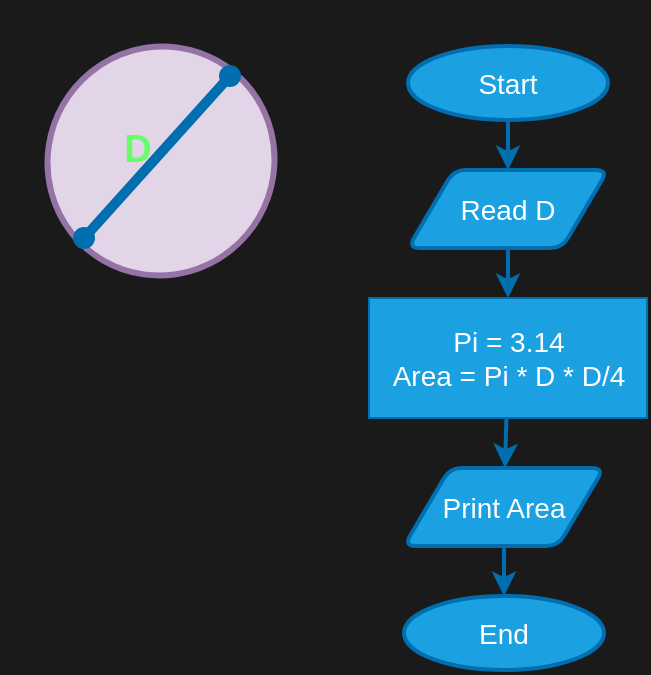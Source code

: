 <mxfile>
    <diagram id="hCPyeL4QNapye9wZkZne" name="Page-1">
        <mxGraphModel dx="608" dy="351" grid="0" gridSize="10" guides="1" tooltips="1" connect="1" arrows="1" fold="1" page="1" pageScale="1" pageWidth="850" pageHeight="1100" background="#1A1A1A" math="0" shadow="0">
            <root>
                <mxCell id="0"/>
                <mxCell id="1" parent="0"/>
                <mxCell id="8" value="" style="edgeStyle=none;html=1;fontSize=14;strokeWidth=2;fillColor=#1ba1e2;strokeColor=#006EAF;" edge="1" parent="1" source="6" target="7">
                    <mxGeometry relative="1" as="geometry"/>
                </mxCell>
                <mxCell id="6" value="&lt;font style=&quot;font-size: 14px;&quot;&gt;Start&lt;/font&gt;" style="strokeWidth=2;html=1;shape=mxgraph.flowchart.start_1;whiteSpace=wrap;fillColor=#1ba1e2;fontColor=#ffffff;strokeColor=#006EAF;" vertex="1" parent="1">
                    <mxGeometry x="265" y="25" width="100" height="37" as="geometry"/>
                </mxCell>
                <mxCell id="13" value="" style="edgeStyle=none;html=1;strokeWidth=2;fontSize=14;fillColor=#1ba1e2;strokeColor=#006EAF;" edge="1" parent="1" source="7" target="12">
                    <mxGeometry relative="1" as="geometry"/>
                </mxCell>
                <mxCell id="7" value="Read D" style="shape=parallelogram;html=1;strokeWidth=2;perimeter=parallelogramPerimeter;whiteSpace=wrap;rounded=1;arcSize=12;size=0.23;fontSize=14;fillColor=#1ba1e2;fontColor=#ffffff;strokeColor=#006EAF;" vertex="1" parent="1">
                    <mxGeometry x="265" y="87" width="100" height="39" as="geometry"/>
                </mxCell>
                <mxCell id="15" value="" style="edgeStyle=none;html=1;strokeWidth=2;fontSize=14;fillColor=#1ba1e2;strokeColor=#006EAF;" edge="1" parent="1" source="12" target="14">
                    <mxGeometry relative="1" as="geometry"/>
                </mxCell>
                <mxCell id="12" value="Pi = 3.14&lt;br&gt;Area = Pi * D * D/4" style="whiteSpace=wrap;html=1;fontSize=14;fillColor=#1ba1e2;fontColor=#ffffff;strokeColor=#006EAF;" vertex="1" parent="1">
                    <mxGeometry x="245.5" y="151" width="139" height="60" as="geometry"/>
                </mxCell>
                <mxCell id="17" value="" style="edgeStyle=none;html=1;strokeWidth=2;fontSize=14;fillColor=#1ba1e2;strokeColor=#006EAF;" edge="1" parent="1" source="14" target="16">
                    <mxGeometry relative="1" as="geometry"/>
                </mxCell>
                <mxCell id="14" value="Print Area" style="shape=parallelogram;html=1;strokeWidth=2;perimeter=parallelogramPerimeter;whiteSpace=wrap;rounded=1;arcSize=12;size=0.23;fontSize=14;fillColor=#1ba1e2;fontColor=#ffffff;strokeColor=#006EAF;" vertex="1" parent="1">
                    <mxGeometry x="263" y="236" width="100" height="39" as="geometry"/>
                </mxCell>
                <mxCell id="16" value="&lt;font style=&quot;font-size: 14px;&quot;&gt;End&lt;/font&gt;" style="strokeWidth=2;html=1;shape=mxgraph.flowchart.start_1;whiteSpace=wrap;fillColor=#1ba1e2;fontColor=#ffffff;strokeColor=#006EAF;" vertex="1" parent="1">
                    <mxGeometry x="263" y="300" width="100" height="37" as="geometry"/>
                </mxCell>
                <mxCell id="23" value="" style="verticalLabelPosition=bottom;verticalAlign=top;html=1;shape=mxgraph.flowchart.on-page_reference;fontSize=14;strokeColor=#9673a6;strokeWidth=3;rotation=30;movable=1;resizable=1;rotatable=1;deletable=1;editable=1;connectable=1;fillColor=#e1d5e7;" vertex="1" parent="1">
                    <mxGeometry x="85" y="25" width="113" height="115" as="geometry"/>
                </mxCell>
                <mxCell id="24" value="" style="endArrow=oval;startArrow=oval;html=1;strokeWidth=5;fontSize=14;fillColor=#1ba1e2;strokeColor=#006EAF;movable=1;resizable=1;rotatable=1;deletable=1;editable=1;connectable=1;startFill=1;endFill=1;" edge="1" parent="1">
                    <mxGeometry width="50" height="50" relative="1" as="geometry">
                        <mxPoint x="176" y="40" as="sourcePoint"/>
                        <mxPoint x="103" y="121" as="targetPoint"/>
                    </mxGeometry>
                </mxCell>
                <mxCell id="25" value="&lt;font style=&quot;font-size: 19px;&quot; color=&quot;#66ff66&quot;&gt;&lt;b&gt;D&lt;/b&gt;&lt;/font&gt;" style="text;align=center;html=1;verticalAlign=middle;whiteSpace=wrap;rounded=0;strokeWidth=3;fontSize=14;movable=0;resizable=0;rotatable=0;deletable=0;editable=0;connectable=0;" vertex="1" parent="1">
                    <mxGeometry x="100" y="62" width="60" height="30" as="geometry"/>
                </mxCell>
            </root>
        </mxGraphModel>
    </diagram>
</mxfile>